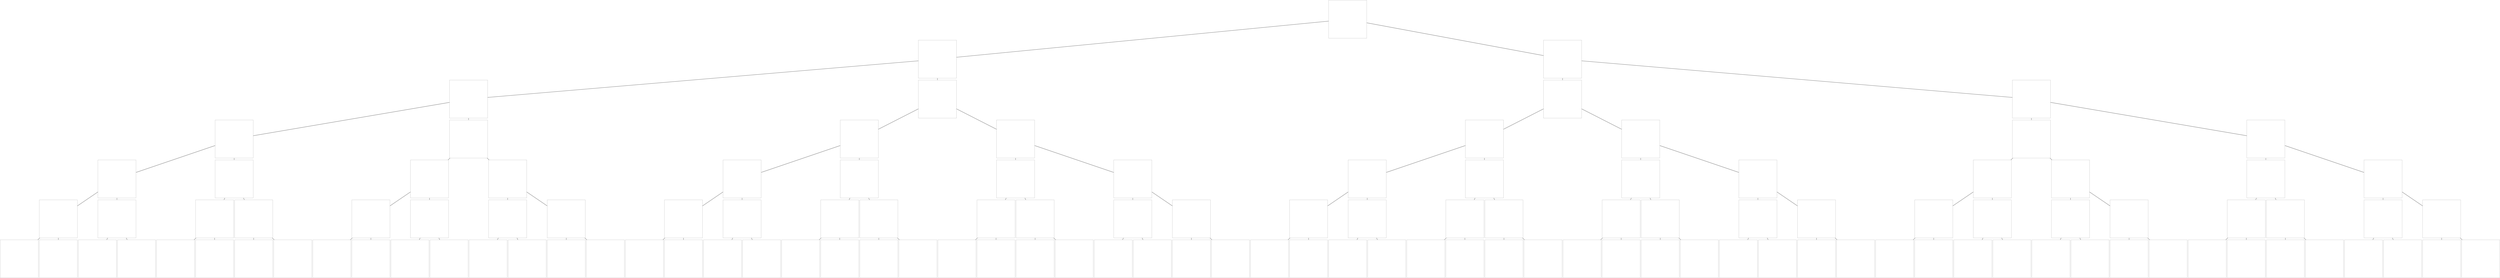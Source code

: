 // Tree
graph {
	0 [label="" height="10px" image="figures/0.png" imagescale=true shape=box width="10px"]
	00 [label="" height="10px" image="figures/00.png" imagescale=true shape=box width="10px"]
	01 [label="" height="10px" image="figures/01.png" imagescale=true shape=box width="10px"]
	0 -- 00 [label="" penwidth=3]
	0 -- 01 [label="" penwidth=3]
	000 [label="" height="10px" image="figures/000.png" imagescale=true shape=box width="10px"]
	001 [label="" height="10px" image="figures/001.png" imagescale=true shape=box width="10px"]
	00 -- 000 [label="" penwidth=3]
	00 -- 001 [label="" penwidth=3]
	0000 [label="" height="10px" image="figures/0000.png" imagescale=true shape=box width="10px"]
	0001 [label="" height="10px" image="figures/0001.png" imagescale=true shape=box width="10px"]
	000 -- 0000 [label="" penwidth=3]
	000 -- 0001 [label="" penwidth=3]
	00000 [label="" height="10px" image="figures/00000.png" imagescale=true shape=box width="10px"]
	00001 [label="" height="10px" image="figures/00001.png" imagescale=true shape=box width="10px"]
	0000 -- 00000 [label="" penwidth=3]
	0000 -- 00001 [label="" penwidth=3]
	000000 [label="" height="10px" image="figures/000000.png" imagescale=true shape=box width="10px"]
	000001 [label="" height="10px" image="figures/000001.png" imagescale=true shape=box width="10px"]
	00000 -- 000000 [label="" penwidth=3]
	00000 -- 000001 [label="" penwidth=3]
	0000000 [label="" height="10px" image="figures/0000000.png" imagescale=true shape=box width="10px"]
	0000001 [label="" height="10px" image="figures/0000001.png" imagescale=true shape=box width="10px"]
	000000 -- 0000000 [label="" penwidth=3]
	000000 -- 0000001 [label="" penwidth=3]
	0000010 [label="" height="10px" image="figures/0000010.png" imagescale=true shape=box width="10px"]
	0000011 [label="" height="10px" image="figures/0000011.png" imagescale=true shape=box width="10px"]
	000001 -- 0000010 [label="" penwidth=3]
	000001 -- 0000011 [label="" penwidth=3]
	000010 [label="" height="10px" image="figures/000010.png" imagescale=true shape=box width="10px"]
	000011 [label="" height="10px" image="figures/000011.png" imagescale=true shape=box width="10px"]
	00001 -- 000010 [label="" penwidth=3]
	00001 -- 000011 [label="" penwidth=3]
	0000100 [label="" height="10px" image="figures/0000100.png" imagescale=true shape=box width="10px"]
	0000101 [label="" height="10px" image="figures/0000101.png" imagescale=true shape=box width="10px"]
	000010 -- 0000100 [label="" penwidth=3]
	000010 -- 0000101 [label="" penwidth=3]
	0000110 [label="" height="10px" image="figures/0000110.png" imagescale=true shape=box width="10px"]
	0000111 [label="" height="10px" image="figures/0000111.png" imagescale=true shape=box width="10px"]
	000011 -- 0000110 [label="" penwidth=3]
	000011 -- 0000111 [label="" penwidth=3]
	00010 [label="" height="10px" image="figures/00010.png" imagescale=true shape=box width="10px"]
	00011 [label="" height="10px" image="figures/00011.png" imagescale=true shape=box width="10px"]
	0001 -- 00010 [label="" penwidth=3]
	0001 -- 00011 [label="" penwidth=3]
	000100 [label="" height="10px" image="figures/000100.png" imagescale=true shape=box width="10px"]
	000101 [label="" height="10px" image="figures/000101.png" imagescale=true shape=box width="10px"]
	00010 -- 000100 [label="" penwidth=3]
	00010 -- 000101 [label="" penwidth=3]
	0001000 [label="" height="10px" image="figures/0001000.png" imagescale=true shape=box width="10px"]
	0001001 [label="" height="10px" image="figures/0001001.png" imagescale=true shape=box width="10px"]
	000100 -- 0001000 [label="" penwidth=3]
	000100 -- 0001001 [label="" penwidth=3]
	0001010 [label="" height="10px" image="figures/0001010.png" imagescale=true shape=box width="10px"]
	0001011 [label="" height="10px" image="figures/0001011.png" imagescale=true shape=box width="10px"]
	000101 -- 0001010 [label="" penwidth=3]
	000101 -- 0001011 [label="" penwidth=3]
	000110 [label="" height="10px" image="figures/000110.png" imagescale=true shape=box width="10px"]
	000111 [label="" height="10px" image="figures/000111.png" imagescale=true shape=box width="10px"]
	00011 -- 000110 [label="" penwidth=3]
	00011 -- 000111 [label="" penwidth=3]
	0001100 [label="" height="10px" image="figures/0001100.png" imagescale=true shape=box width="10px"]
	0001101 [label="" height="10px" image="figures/0001101.png" imagescale=true shape=box width="10px"]
	000110 -- 0001100 [label="" penwidth=3]
	000110 -- 0001101 [label="" penwidth=3]
	0001110 [label="" height="10px" image="figures/0001110.png" imagescale=true shape=box width="10px"]
	0001111 [label="" height="10px" image="figures/0001111.png" imagescale=true shape=box width="10px"]
	000111 -- 0001110 [label="" penwidth=3]
	000111 -- 0001111 [label="" penwidth=3]
	0010 [label="" height="10px" image="figures/0010.png" imagescale=true shape=box width="10px"]
	0011 [label="" height="10px" image="figures/0011.png" imagescale=true shape=box width="10px"]
	001 -- 0010 [label="" penwidth=3]
	001 -- 0011 [label="" penwidth=3]
	00100 [label="" height="10px" image="figures/00100.png" imagescale=true shape=box width="10px"]
	00101 [label="" height="10px" image="figures/00101.png" imagescale=true shape=box width="10px"]
	0010 -- 00100 [label="" penwidth=3]
	0010 -- 00101 [label="" penwidth=3]
	001000 [label="" height="10px" image="figures/001000.png" imagescale=true shape=box width="10px"]
	001001 [label="" height="10px" image="figures/001001.png" imagescale=true shape=box width="10px"]
	00100 -- 001000 [label="" penwidth=3]
	00100 -- 001001 [label="" penwidth=3]
	0010000 [label="" height="10px" image="figures/0010000.png" imagescale=true shape=box width="10px"]
	0010001 [label="" height="10px" image="figures/0010001.png" imagescale=true shape=box width="10px"]
	001000 -- 0010000 [label="" penwidth=3]
	001000 -- 0010001 [label="" penwidth=3]
	0010010 [label="" height="10px" image="figures/0010010.png" imagescale=true shape=box width="10px"]
	0010011 [label="" height="10px" image="figures/0010011.png" imagescale=true shape=box width="10px"]
	001001 -- 0010010 [label="" penwidth=3]
	001001 -- 0010011 [label="" penwidth=3]
	001010 [label="" height="10px" image="figures/001010.png" imagescale=true shape=box width="10px"]
	001011 [label="" height="10px" image="figures/001011.png" imagescale=true shape=box width="10px"]
	00101 -- 001010 [label="" penwidth=3]
	00101 -- 001011 [label="" penwidth=3]
	0010100 [label="" height="10px" image="figures/0010100.png" imagescale=true shape=box width="10px"]
	0010101 [label="" height="10px" image="figures/0010101.png" imagescale=true shape=box width="10px"]
	001010 -- 0010100 [label="" penwidth=3]
	001010 -- 0010101 [label="" penwidth=3]
	0010110 [label="" height="10px" image="figures/0010110.png" imagescale=true shape=box width="10px"]
	0010111 [label="" height="10px" image="figures/0010111.png" imagescale=true shape=box width="10px"]
	001011 -- 0010110 [label="" penwidth=3]
	001011 -- 0010111 [label="" penwidth=3]
	00110 [label="" height="10px" image="figures/00110.png" imagescale=true shape=box width="10px"]
	00111 [label="" height="10px" image="figures/00111.png" imagescale=true shape=box width="10px"]
	0011 -- 00110 [label="" penwidth=3]
	0011 -- 00111 [label="" penwidth=3]
	001100 [label="" height="10px" image="figures/001100.png" imagescale=true shape=box width="10px"]
	001101 [label="" height="10px" image="figures/001101.png" imagescale=true shape=box width="10px"]
	00110 -- 001100 [label="" penwidth=3]
	00110 -- 001101 [label="" penwidth=3]
	0011000 [label="" height="10px" image="figures/0011000.png" imagescale=true shape=box width="10px"]
	0011001 [label="" height="10px" image="figures/0011001.png" imagescale=true shape=box width="10px"]
	001100 -- 0011000 [label="" penwidth=3]
	001100 -- 0011001 [label="" penwidth=3]
	0011010 [label="" height="10px" image="figures/0011010.png" imagescale=true shape=box width="10px"]
	0011011 [label="" height="10px" image="figures/0011011.png" imagescale=true shape=box width="10px"]
	001101 -- 0011010 [label="" penwidth=3]
	001101 -- 0011011 [label="" penwidth=3]
	001110 [label="" height="10px" image="figures/001110.png" imagescale=true shape=box width="10px"]
	001111 [label="" height="10px" image="figures/001111.png" imagescale=true shape=box width="10px"]
	00111 -- 001110 [label="" penwidth=3]
	00111 -- 001111 [label="" penwidth=3]
	0011100 [label="" height="10px" image="figures/0011100.png" imagescale=true shape=box width="10px"]
	0011101 [label="" height="10px" image="figures/0011101.png" imagescale=true shape=box width="10px"]
	001110 -- 0011100 [label="" penwidth=3]
	001110 -- 0011101 [label="" penwidth=3]
	0011110 [label="" height="10px" image="figures/0011110.png" imagescale=true shape=box width="10px"]
	0011111 [label="" height="10px" image="figures/0011111.png" imagescale=true shape=box width="10px"]
	001111 -- 0011110 [label="" penwidth=3]
	001111 -- 0011111 [label="" penwidth=3]
	010 [label="" height="10px" image="figures/010.png" imagescale=true shape=box width="10px"]
	011 [label="" height="10px" image="figures/011.png" imagescale=true shape=box width="10px"]
	01 -- 010 [label="" penwidth=3]
	01 -- 011 [label="" penwidth=3]
	0100 [label="" height="10px" image="figures/0100.png" imagescale=true shape=box width="10px"]
	0101 [label="" height="10px" image="figures/0101.png" imagescale=true shape=box width="10px"]
	010 -- 0100 [label="" penwidth=3]
	010 -- 0101 [label="" penwidth=3]
	01000 [label="" height="10px" image="figures/01000.png" imagescale=true shape=box width="10px"]
	01001 [label="" height="10px" image="figures/01001.png" imagescale=true shape=box width="10px"]
	0100 -- 01000 [label="" penwidth=3]
	0100 -- 01001 [label="" penwidth=3]
	010000 [label="" height="10px" image="figures/010000.png" imagescale=true shape=box width="10px"]
	010001 [label="" height="10px" image="figures/010001.png" imagescale=true shape=box width="10px"]
	01000 -- 010000 [label="" penwidth=3]
	01000 -- 010001 [label="" penwidth=3]
	0100000 [label="" height="10px" image="figures/0100000.png" imagescale=true shape=box width="10px"]
	0100001 [label="" height="10px" image="figures/0100001.png" imagescale=true shape=box width="10px"]
	010000 -- 0100000 [label="" penwidth=3]
	010000 -- 0100001 [label="" penwidth=3]
	0100010 [label="" height="10px" image="figures/0100010.png" imagescale=true shape=box width="10px"]
	0100011 [label="" height="10px" image="figures/0100011.png" imagescale=true shape=box width="10px"]
	010001 -- 0100010 [label="" penwidth=3]
	010001 -- 0100011 [label="" penwidth=3]
	010010 [label="" height="10px" image="figures/010010.png" imagescale=true shape=box width="10px"]
	010011 [label="" height="10px" image="figures/010011.png" imagescale=true shape=box width="10px"]
	01001 -- 010010 [label="" penwidth=3]
	01001 -- 010011 [label="" penwidth=3]
	0100100 [label="" height="10px" image="figures/0100100.png" imagescale=true shape=box width="10px"]
	0100101 [label="" height="10px" image="figures/0100101.png" imagescale=true shape=box width="10px"]
	010010 -- 0100100 [label="" penwidth=3]
	010010 -- 0100101 [label="" penwidth=3]
	0100110 [label="" height="10px" image="figures/0100110.png" imagescale=true shape=box width="10px"]
	0100111 [label="" height="10px" image="figures/0100111.png" imagescale=true shape=box width="10px"]
	010011 -- 0100110 [label="" penwidth=3]
	010011 -- 0100111 [label="" penwidth=3]
	01010 [label="" height="10px" image="figures/01010.png" imagescale=true shape=box width="10px"]
	01011 [label="" height="10px" image="figures/01011.png" imagescale=true shape=box width="10px"]
	0101 -- 01010 [label="" penwidth=3]
	0101 -- 01011 [label="" penwidth=3]
	010100 [label="" height="10px" image="figures/010100.png" imagescale=true shape=box width="10px"]
	010101 [label="" height="10px" image="figures/010101.png" imagescale=true shape=box width="10px"]
	01010 -- 010100 [label="" penwidth=3]
	01010 -- 010101 [label="" penwidth=3]
	0101000 [label="" height="10px" image="figures/0101000.png" imagescale=true shape=box width="10px"]
	0101001 [label="" height="10px" image="figures/0101001.png" imagescale=true shape=box width="10px"]
	010100 -- 0101000 [label="" penwidth=3]
	010100 -- 0101001 [label="" penwidth=3]
	0101010 [label="" height="10px" image="figures/0101010.png" imagescale=true shape=box width="10px"]
	0101011 [label="" height="10px" image="figures/0101011.png" imagescale=true shape=box width="10px"]
	010101 -- 0101010 [label="" penwidth=3]
	010101 -- 0101011 [label="" penwidth=3]
	010110 [label="" height="10px" image="figures/010110.png" imagescale=true shape=box width="10px"]
	010111 [label="" height="10px" image="figures/010111.png" imagescale=true shape=box width="10px"]
	01011 -- 010110 [label="" penwidth=3]
	01011 -- 010111 [label="" penwidth=3]
	0101100 [label="" height="10px" image="figures/0101100.png" imagescale=true shape=box width="10px"]
	0101101 [label="" height="10px" image="figures/0101101.png" imagescale=true shape=box width="10px"]
	010110 -- 0101100 [label="" penwidth=3]
	010110 -- 0101101 [label="" penwidth=3]
	0101110 [label="" height="10px" image="figures/0101110.png" imagescale=true shape=box width="10px"]
	0101111 [label="" height="10px" image="figures/0101111.png" imagescale=true shape=box width="10px"]
	010111 -- 0101110 [label="" penwidth=3]
	010111 -- 0101111 [label="" penwidth=3]
	0110 [label="" height="10px" image="figures/0110.png" imagescale=true shape=box width="10px"]
	0111 [label="" height="10px" image="figures/0111.png" imagescale=true shape=box width="10px"]
	011 -- 0110 [label="" penwidth=3]
	011 -- 0111 [label="" penwidth=3]
	01100 [label="" height="10px" image="figures/01100.png" imagescale=true shape=box width="10px"]
	01101 [label="" height="10px" image="figures/01101.png" imagescale=true shape=box width="10px"]
	0110 -- 01100 [label="" penwidth=3]
	0110 -- 01101 [label="" penwidth=3]
	011000 [label="" height="10px" image="figures/011000.png" imagescale=true shape=box width="10px"]
	011001 [label="" height="10px" image="figures/011001.png" imagescale=true shape=box width="10px"]
	01100 -- 011000 [label="" penwidth=3]
	01100 -- 011001 [label="" penwidth=3]
	0110000 [label="" height="10px" image="figures/0110000.png" imagescale=true shape=box width="10px"]
	0110001 [label="" height="10px" image="figures/0110001.png" imagescale=true shape=box width="10px"]
	011000 -- 0110000 [label="" penwidth=3]
	011000 -- 0110001 [label="" penwidth=3]
	0110010 [label="" height="10px" image="figures/0110010.png" imagescale=true shape=box width="10px"]
	0110011 [label="" height="10px" image="figures/0110011.png" imagescale=true shape=box width="10px"]
	011001 -- 0110010 [label="" penwidth=3]
	011001 -- 0110011 [label="" penwidth=3]
	011010 [label="" height="10px" image="figures/011010.png" imagescale=true shape=box width="10px"]
	011011 [label="" height="10px" image="figures/011011.png" imagescale=true shape=box width="10px"]
	01101 -- 011010 [label="" penwidth=3]
	01101 -- 011011 [label="" penwidth=3]
	0110100 [label="" height="10px" image="figures/0110100.png" imagescale=true shape=box width="10px"]
	0110101 [label="" height="10px" image="figures/0110101.png" imagescale=true shape=box width="10px"]
	011010 -- 0110100 [label="" penwidth=3]
	011010 -- 0110101 [label="" penwidth=3]
	0110110 [label="" height="10px" image="figures/0110110.png" imagescale=true shape=box width="10px"]
	0110111 [label="" height="10px" image="figures/0110111.png" imagescale=true shape=box width="10px"]
	011011 -- 0110110 [label="" penwidth=3]
	011011 -- 0110111 [label="" penwidth=3]
	01110 [label="" height="10px" image="figures/01110.png" imagescale=true shape=box width="10px"]
	01111 [label="" height="10px" image="figures/01111.png" imagescale=true shape=box width="10px"]
	0111 -- 01110 [label="" penwidth=3]
	0111 -- 01111 [label="" penwidth=3]
	011100 [label="" height="10px" image="figures/011100.png" imagescale=true shape=box width="10px"]
	011101 [label="" height="10px" image="figures/011101.png" imagescale=true shape=box width="10px"]
	01110 -- 011100 [label="" penwidth=3]
	01110 -- 011101 [label="" penwidth=3]
	0111000 [label="" height="10px" image="figures/0111000.png" imagescale=true shape=box width="10px"]
	0111001 [label="" height="10px" image="figures/0111001.png" imagescale=true shape=box width="10px"]
	011100 -- 0111000 [label="" penwidth=3]
	011100 -- 0111001 [label="" penwidth=3]
	0111010 [label="" height="10px" image="figures/0111010.png" imagescale=true shape=box width="10px"]
	0111011 [label="" height="10px" image="figures/0111011.png" imagescale=true shape=box width="10px"]
	011101 -- 0111010 [label="" penwidth=3]
	011101 -- 0111011 [label="" penwidth=3]
	011110 [label="" height="10px" image="figures/011110.png" imagescale=true shape=box width="10px"]
	011111 [label="" height="10px" image="figures/011111.png" imagescale=true shape=box width="10px"]
	01111 -- 011110 [label="" penwidth=3]
	01111 -- 011111 [label="" penwidth=3]
	0111100 [label="" height="10px" image="figures/0111100.png" imagescale=true shape=box width="10px"]
	0111101 [label="" height="10px" image="figures/0111101.png" imagescale=true shape=box width="10px"]
	011110 -- 0111100 [label="" penwidth=3]
	011110 -- 0111101 [label="" penwidth=3]
	0111110 [label="" height="10px" image="figures/0111110.png" imagescale=true shape=box width="10px"]
	0111111 [label="" height="10px" image="figures/0111111.png" imagescale=true shape=box width="10px"]
	011111 -- 0111110 [label="" penwidth=3]
	011111 -- 0111111 [label="" penwidth=3]
}
